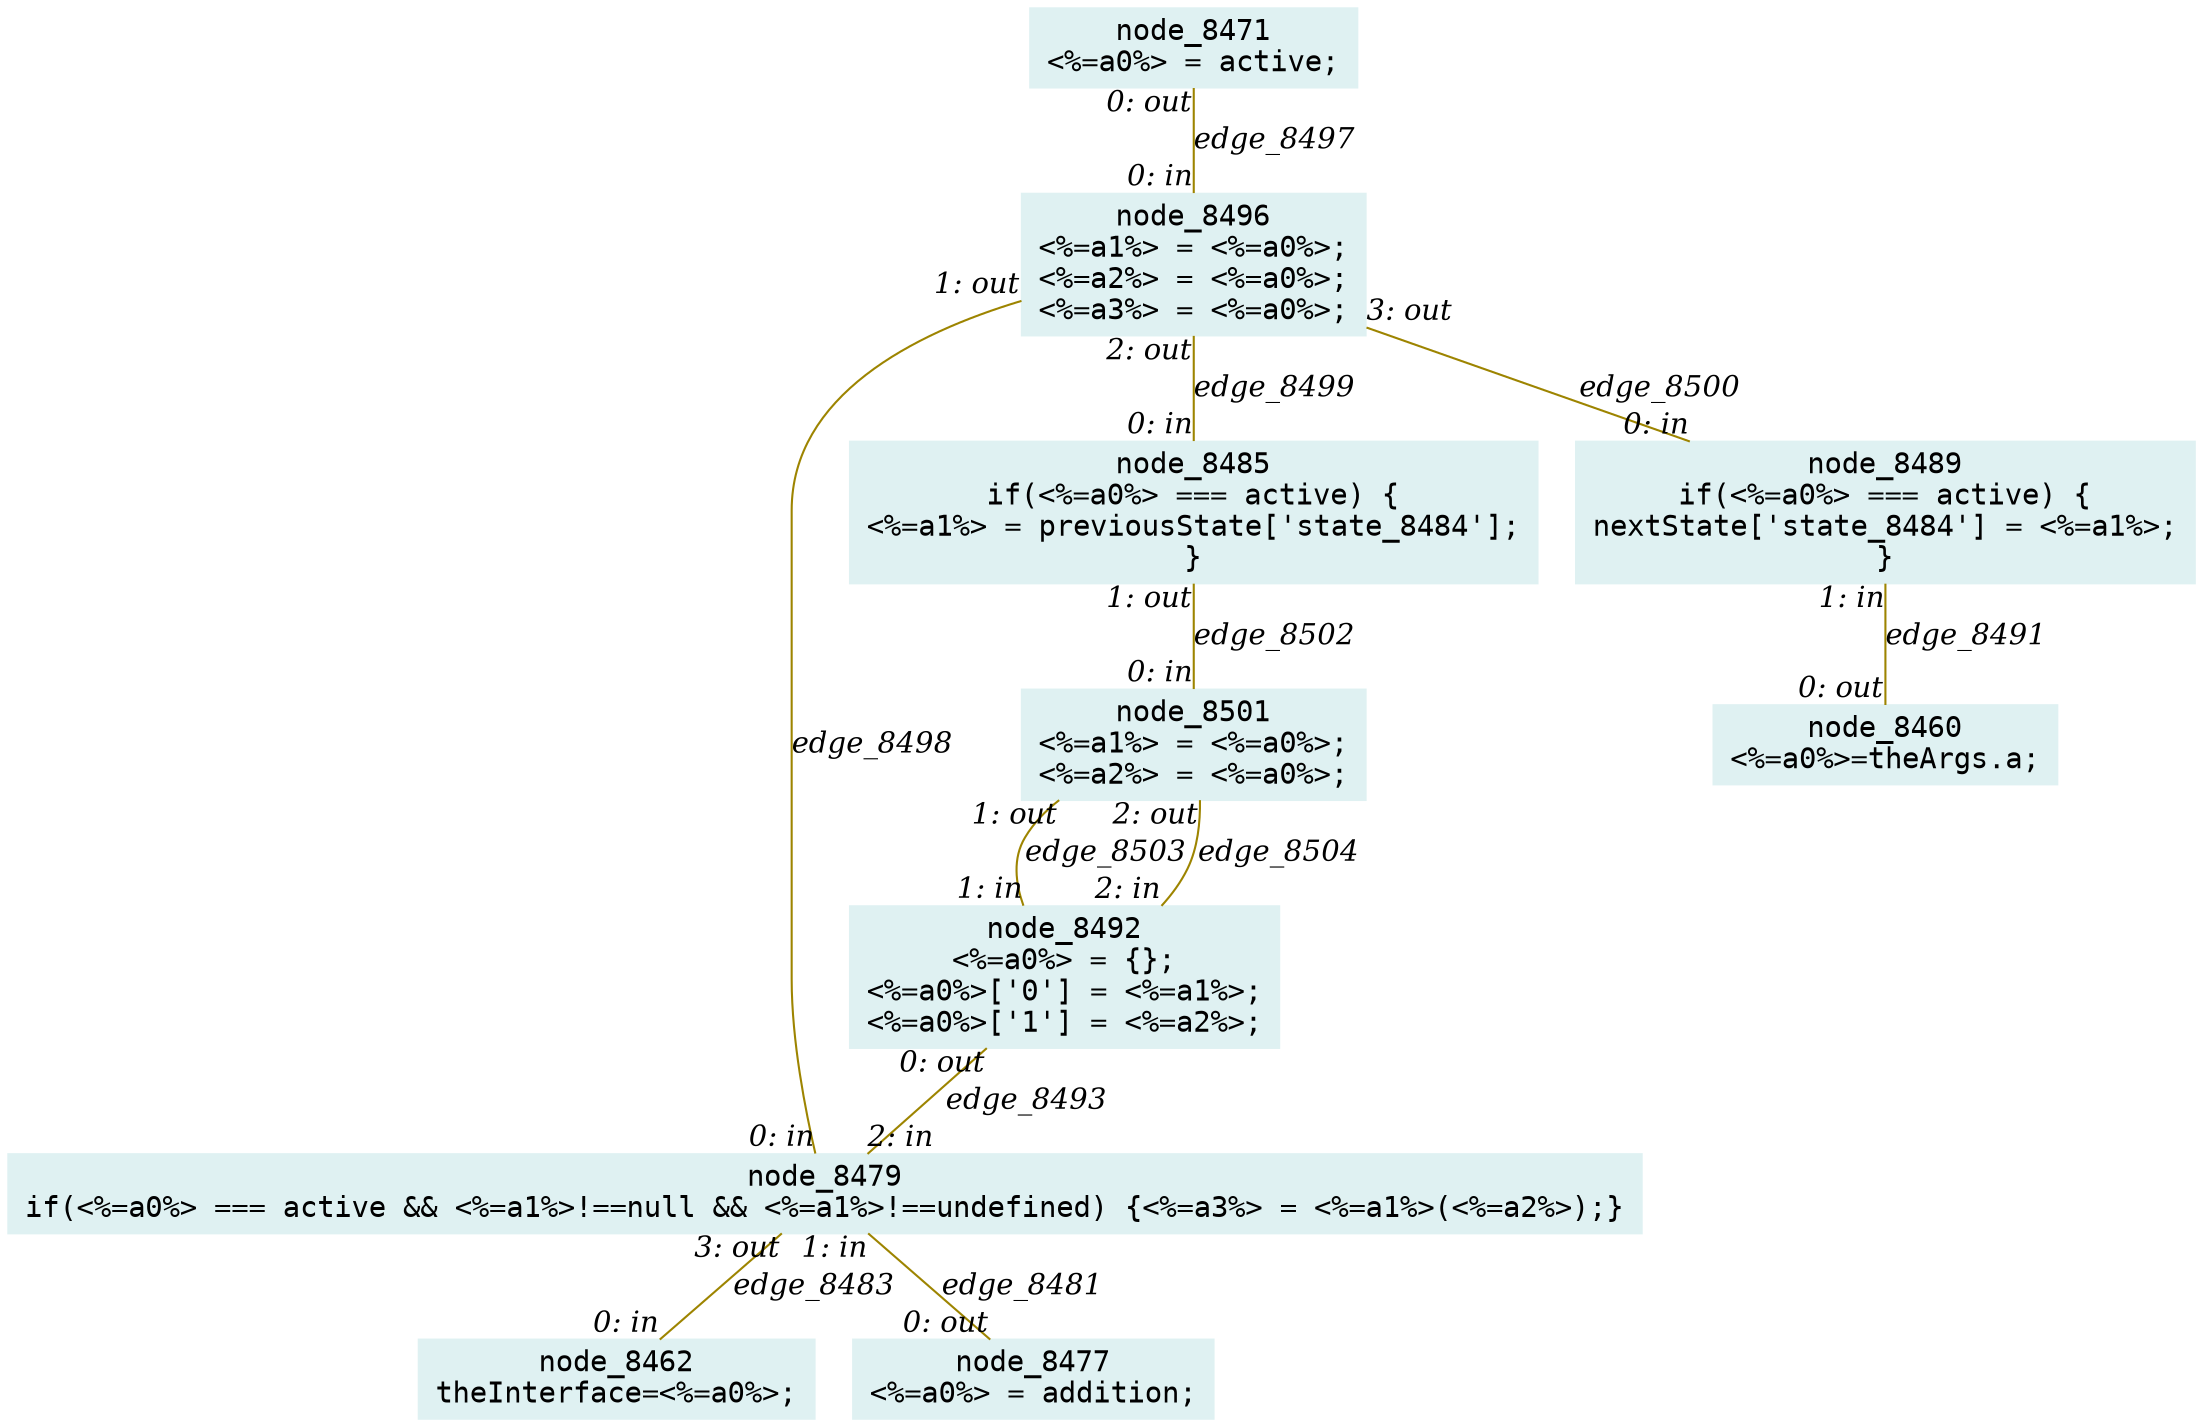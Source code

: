 digraph g{node_8460 [shape="box", style="filled", color="#dff1f2", fontname="Courier", label="node_8460
<%=a0%>=theArgs.a;
" ]
node_8462 [shape="box", style="filled", color="#dff1f2", fontname="Courier", label="node_8462
theInterface=<%=a0%>;
" ]
node_8471 [shape="box", style="filled", color="#dff1f2", fontname="Courier", label="node_8471
<%=a0%> = active;
" ]
node_8477 [shape="box", style="filled", color="#dff1f2", fontname="Courier", label="node_8477
<%=a0%> = addition;
" ]
node_8479 [shape="box", style="filled", color="#dff1f2", fontname="Courier", label="node_8479
if(<%=a0%> === active && <%=a1%>!==null && <%=a1%>!==undefined) {<%=a3%> = <%=a1%>(<%=a2%>);}
" ]
node_8485 [shape="box", style="filled", color="#dff1f2", fontname="Courier", label="node_8485
if(<%=a0%> === active) {
<%=a1%> = previousState['state_8484'];
}
" ]
node_8489 [shape="box", style="filled", color="#dff1f2", fontname="Courier", label="node_8489
if(<%=a0%> === active) {
nextState['state_8484'] = <%=a1%>;
}
" ]
node_8492 [shape="box", style="filled", color="#dff1f2", fontname="Courier", label="node_8492
<%=a0%> = {};
<%=a0%>['0'] = <%=a1%>;
<%=a0%>['1'] = <%=a2%>;
" ]
node_8496 [shape="box", style="filled", color="#dff1f2", fontname="Courier", label="node_8496
<%=a1%> = <%=a0%>;
<%=a2%> = <%=a0%>;
<%=a3%> = <%=a0%>;
" ]
node_8501 [shape="box", style="filled", color="#dff1f2", fontname="Courier", label="node_8501
<%=a1%> = <%=a0%>;
<%=a2%> = <%=a0%>;
" ]
node_8479 -> node_8477 [dir=none, arrowHead=none, fontname="Times-Italic", arrowsize=1, color="#9d8400", label="edge_8481",  headlabel="0: out", taillabel="1: in" ]
node_8479 -> node_8462 [dir=none, arrowHead=none, fontname="Times-Italic", arrowsize=1, color="#9d8400", label="edge_8483",  headlabel="0: in", taillabel="3: out" ]
node_8489 -> node_8460 [dir=none, arrowHead=none, fontname="Times-Italic", arrowsize=1, color="#9d8400", label="edge_8491",  headlabel="0: out", taillabel="1: in" ]
node_8492 -> node_8479 [dir=none, arrowHead=none, fontname="Times-Italic", arrowsize=1, color="#9d8400", label="edge_8493",  headlabel="2: in", taillabel="0: out" ]
node_8471 -> node_8496 [dir=none, arrowHead=none, fontname="Times-Italic", arrowsize=1, color="#9d8400", label="edge_8497",  headlabel="0: in", taillabel="0: out" ]
node_8496 -> node_8479 [dir=none, arrowHead=none, fontname="Times-Italic", arrowsize=1, color="#9d8400", label="edge_8498",  headlabel="0: in", taillabel="1: out" ]
node_8496 -> node_8485 [dir=none, arrowHead=none, fontname="Times-Italic", arrowsize=1, color="#9d8400", label="edge_8499",  headlabel="0: in", taillabel="2: out" ]
node_8496 -> node_8489 [dir=none, arrowHead=none, fontname="Times-Italic", arrowsize=1, color="#9d8400", label="edge_8500",  headlabel="0: in", taillabel="3: out" ]
node_8485 -> node_8501 [dir=none, arrowHead=none, fontname="Times-Italic", arrowsize=1, color="#9d8400", label="edge_8502",  headlabel="0: in", taillabel="1: out" ]
node_8501 -> node_8492 [dir=none, arrowHead=none, fontname="Times-Italic", arrowsize=1, color="#9d8400", label="edge_8503",  headlabel="1: in", taillabel="1: out" ]
node_8501 -> node_8492 [dir=none, arrowHead=none, fontname="Times-Italic", arrowsize=1, color="#9d8400", label="edge_8504",  headlabel="2: in", taillabel="2: out" ]
}